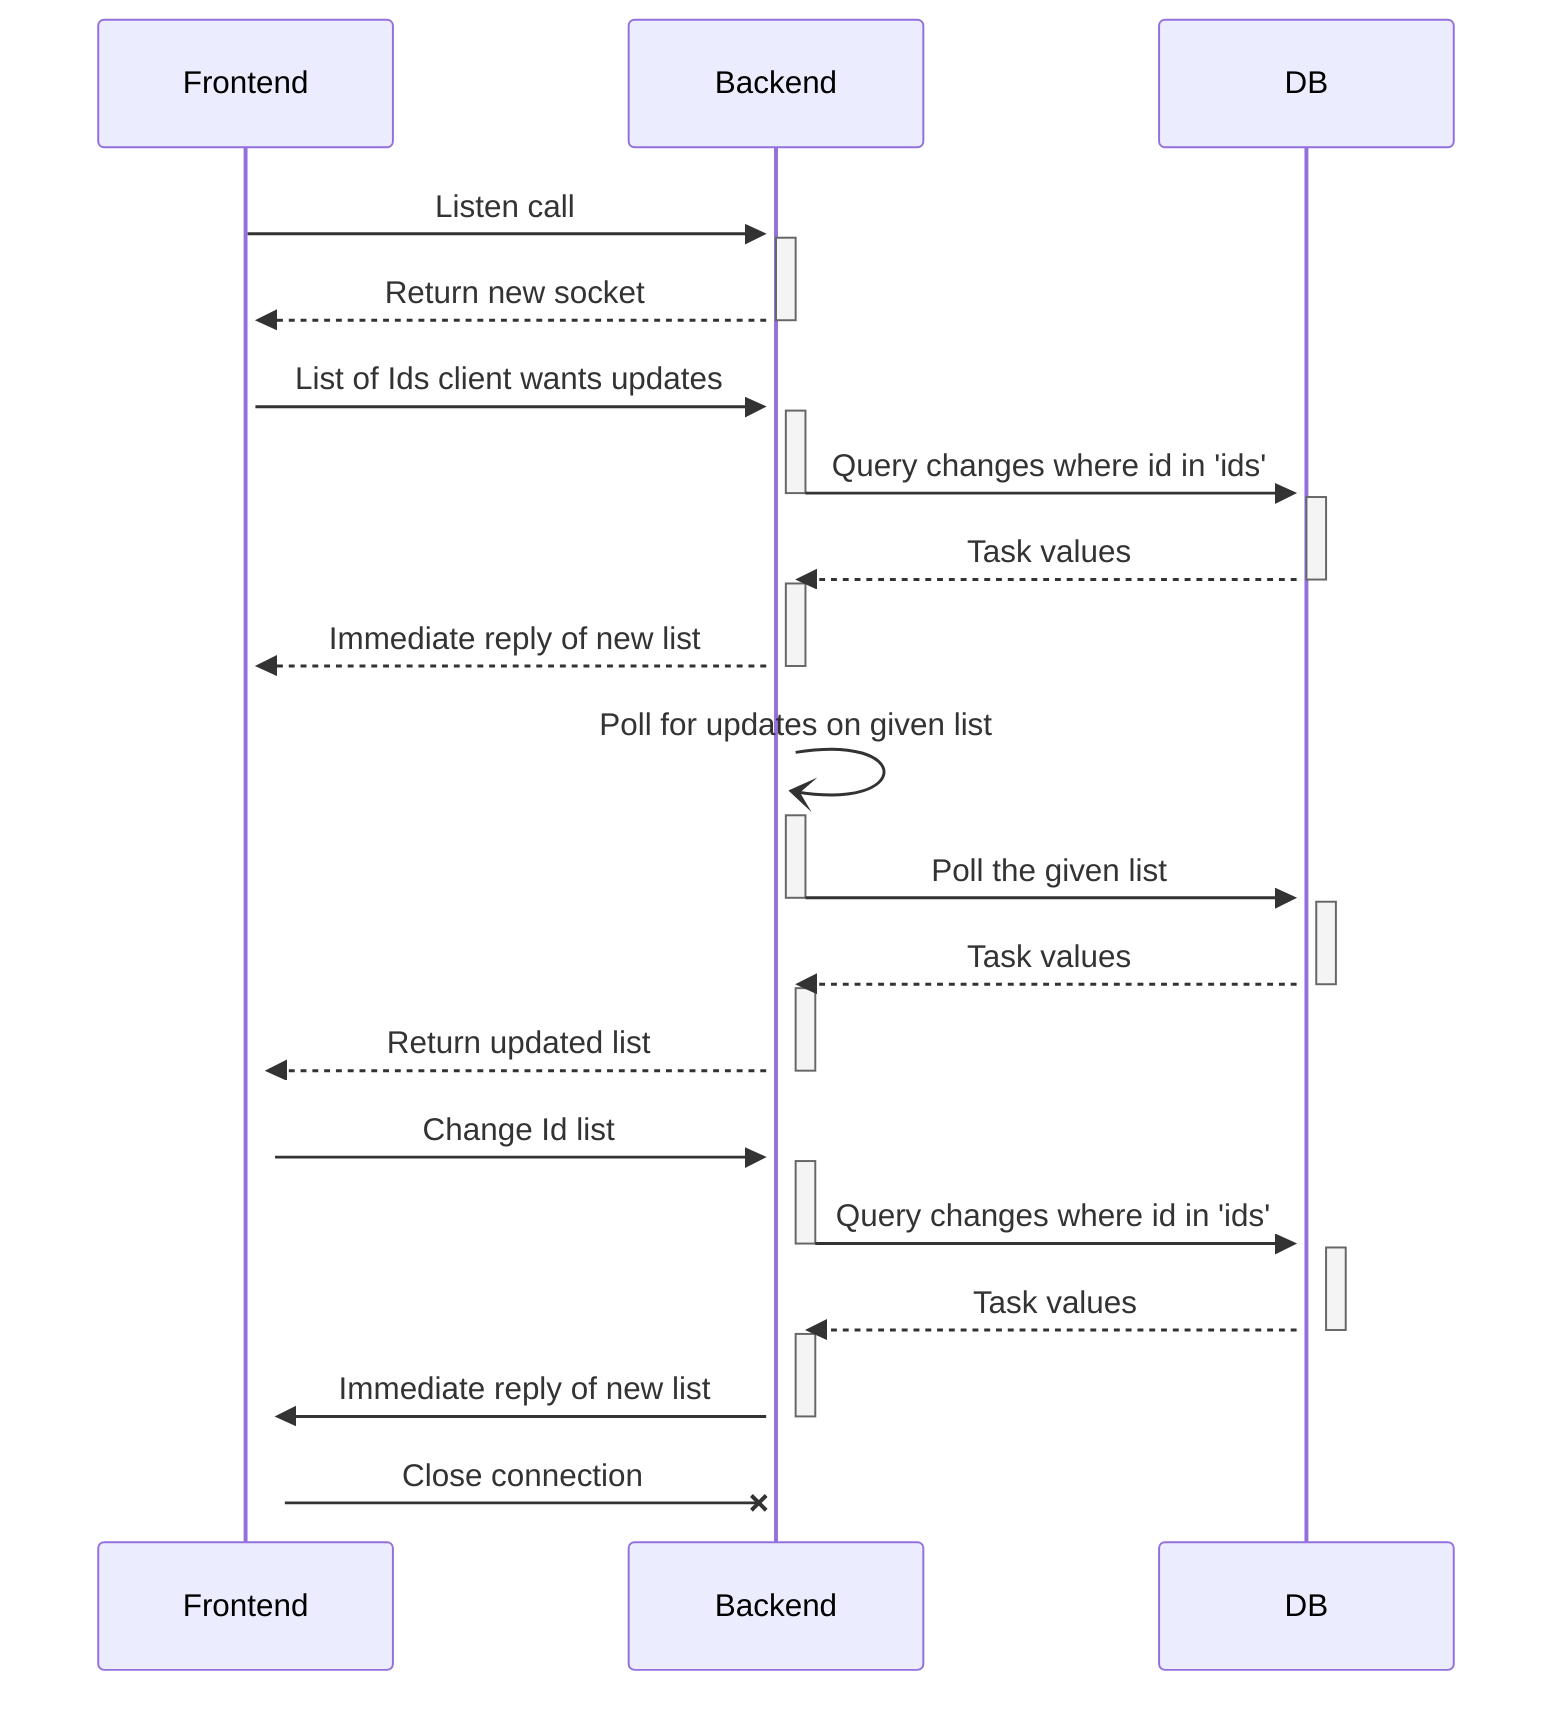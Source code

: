 sequenceDiagram
    activate Backend
    Frontend->>+Backend: Listen call
    Backend-->>+Frontend: Return new socket
    deactivate Backend

    activate Backend
    Frontend->>+Backend: List of Ids client wants updates
    Backend->>+DB: Query changes where id in 'ids'
    deactivate Backend
    activate DB
    DB-->>+Backend: Task values
    deactivate DB
    Backend-->>+Frontend: Immediate reply of new list
    deactivate Backend
     

    Backend-)Backend: Poll for updates on given list
    activate Backend
    Backend->>+DB: Poll the given list
    deactivate Backend
    activate DB
    DB-->>+Backend: Task values
    deactivate DB
    activate Backend
    Backend-->>+Frontend: Return updated list
    deactivate Backend

    
    Frontend->>+Backend: Change Id list
    Backend->>+DB: Query changes where id in 'ids'
    deactivate Backend
    activate DB
    DB-->>+Backend: Task values
    deactivate DB
    Backend->>+Frontend: Immediate reply of new list
    deactivate Backend
    Frontend-xBackend: Close connection